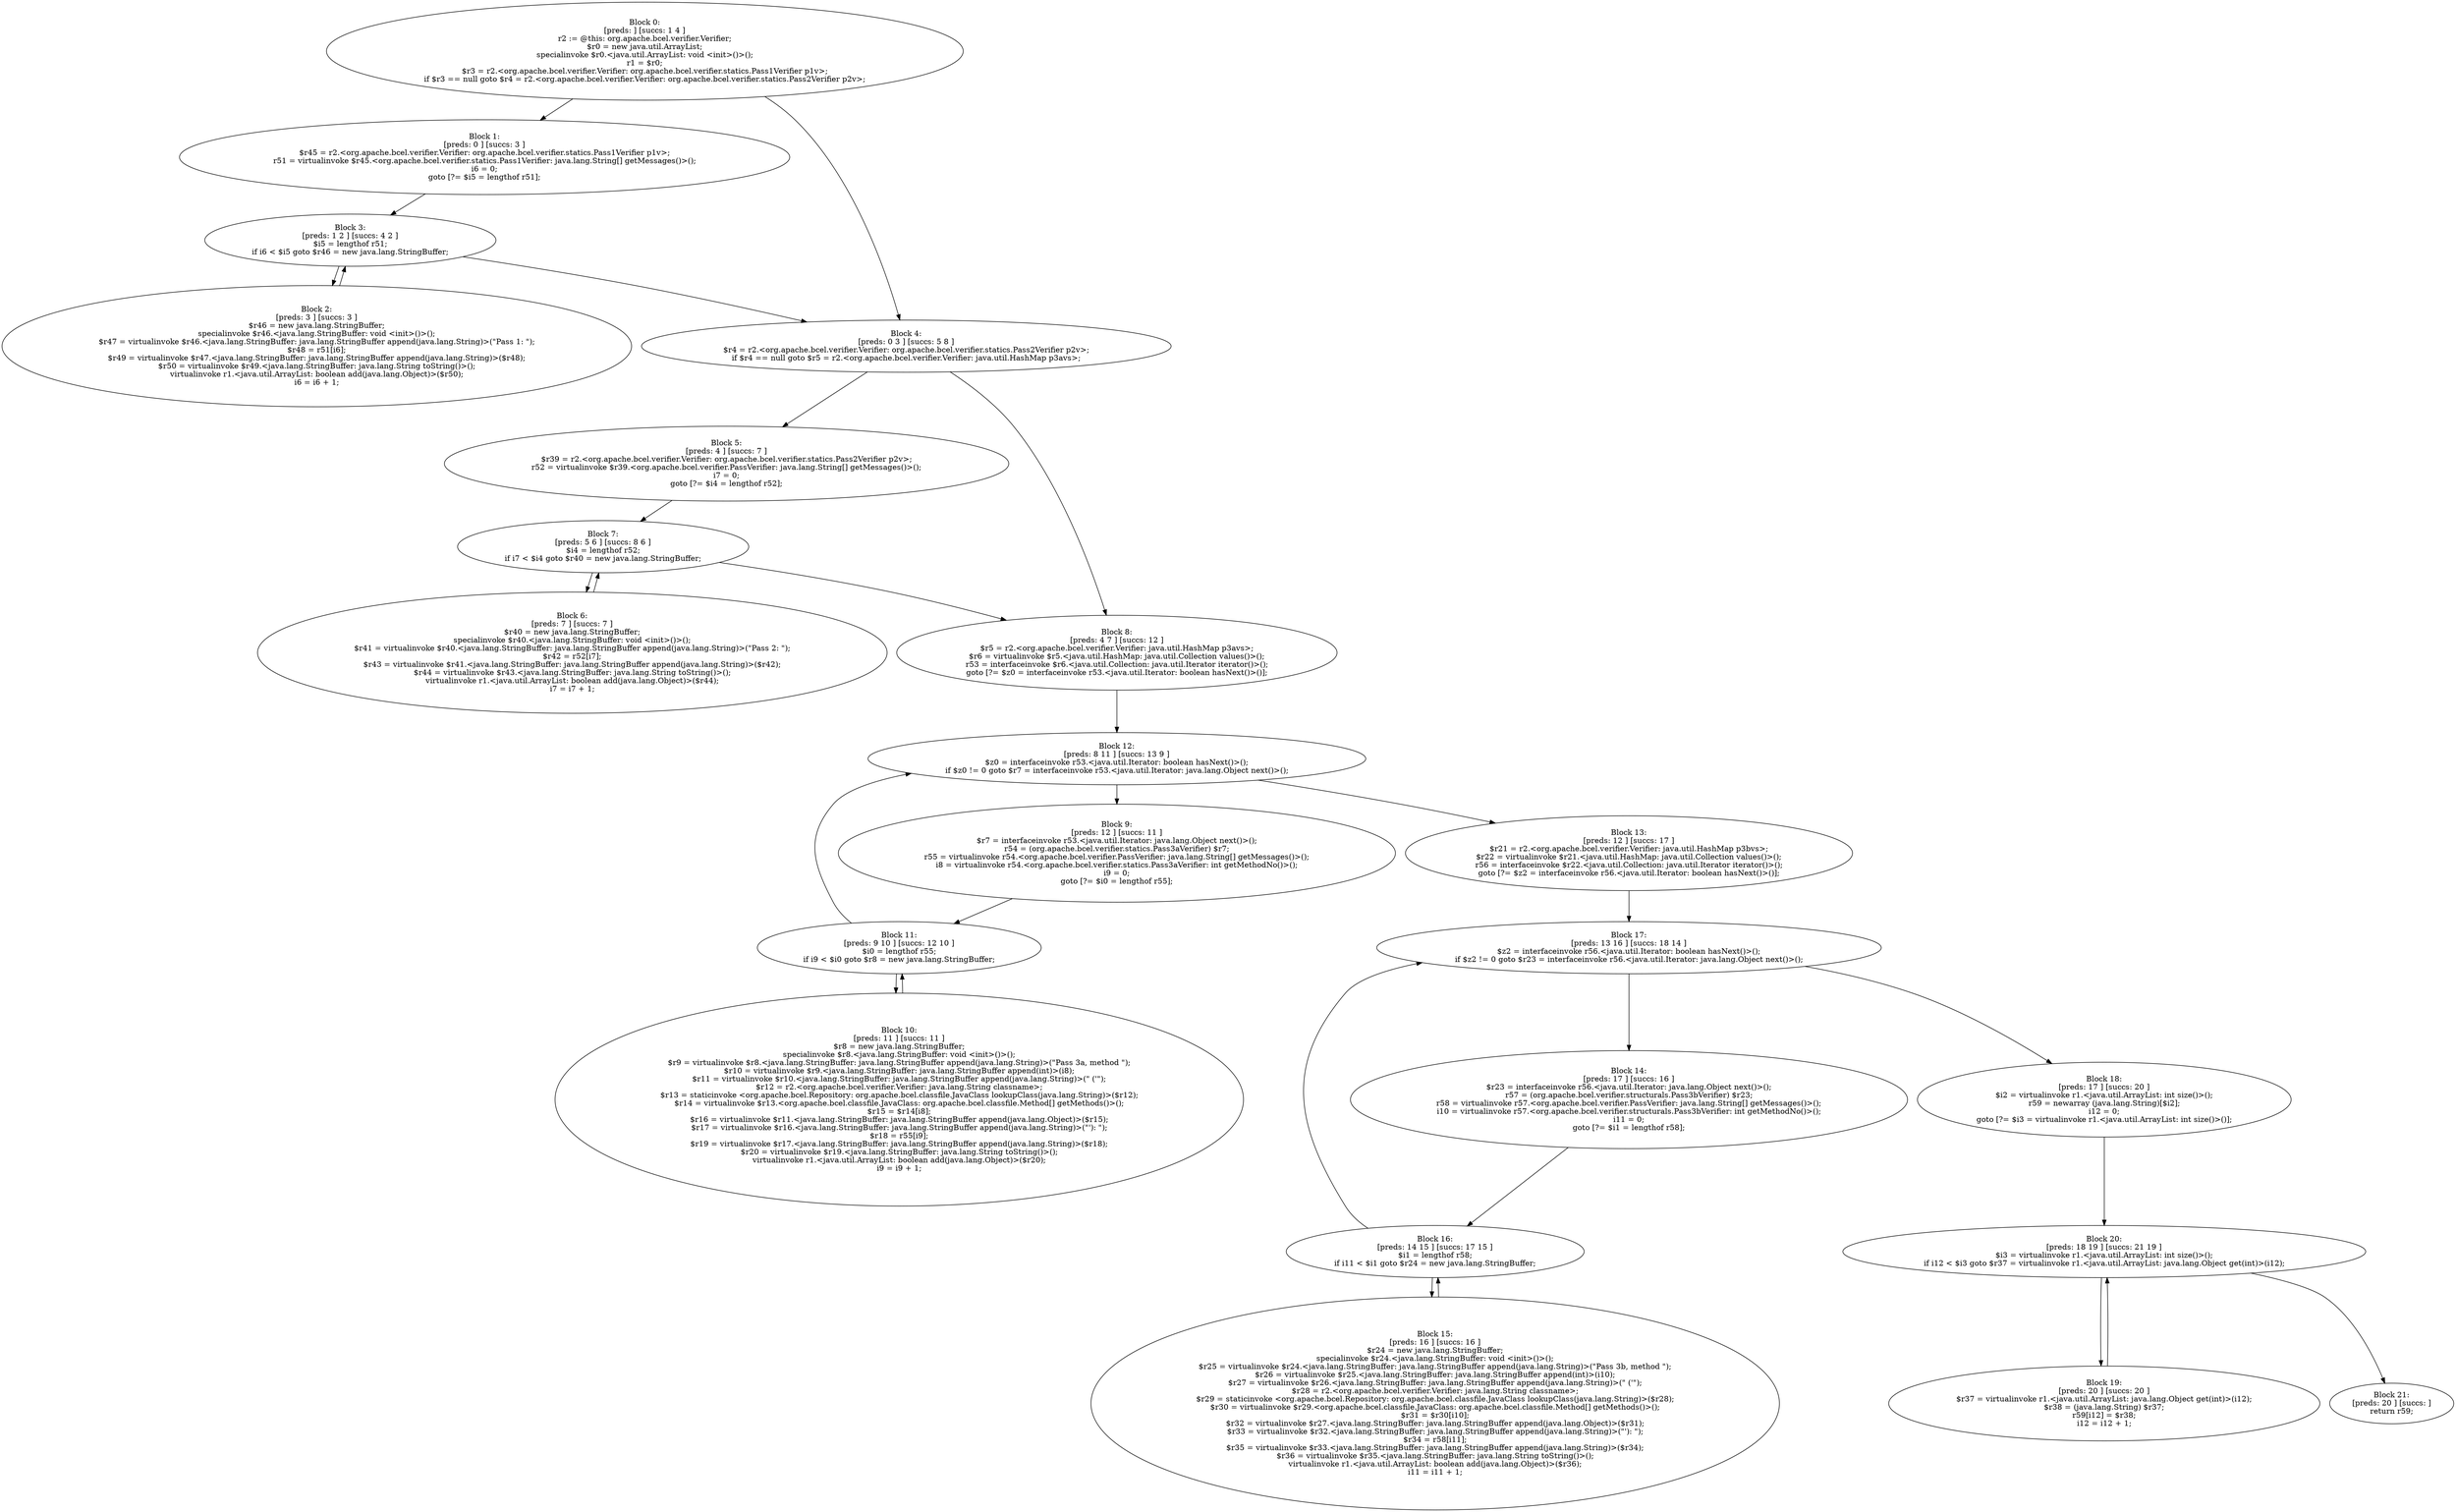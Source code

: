 digraph "unitGraph" {
    "Block 0:
[preds: ] [succs: 1 4 ]
r2 := @this: org.apache.bcel.verifier.Verifier;
$r0 = new java.util.ArrayList;
specialinvoke $r0.<java.util.ArrayList: void <init>()>();
r1 = $r0;
$r3 = r2.<org.apache.bcel.verifier.Verifier: org.apache.bcel.verifier.statics.Pass1Verifier p1v>;
if $r3 == null goto $r4 = r2.<org.apache.bcel.verifier.Verifier: org.apache.bcel.verifier.statics.Pass2Verifier p2v>;
"
    "Block 1:
[preds: 0 ] [succs: 3 ]
$r45 = r2.<org.apache.bcel.verifier.Verifier: org.apache.bcel.verifier.statics.Pass1Verifier p1v>;
r51 = virtualinvoke $r45.<org.apache.bcel.verifier.statics.Pass1Verifier: java.lang.String[] getMessages()>();
i6 = 0;
goto [?= $i5 = lengthof r51];
"
    "Block 2:
[preds: 3 ] [succs: 3 ]
$r46 = new java.lang.StringBuffer;
specialinvoke $r46.<java.lang.StringBuffer: void <init>()>();
$r47 = virtualinvoke $r46.<java.lang.StringBuffer: java.lang.StringBuffer append(java.lang.String)>(\"Pass 1: \");
$r48 = r51[i6];
$r49 = virtualinvoke $r47.<java.lang.StringBuffer: java.lang.StringBuffer append(java.lang.String)>($r48);
$r50 = virtualinvoke $r49.<java.lang.StringBuffer: java.lang.String toString()>();
virtualinvoke r1.<java.util.ArrayList: boolean add(java.lang.Object)>($r50);
i6 = i6 + 1;
"
    "Block 3:
[preds: 1 2 ] [succs: 4 2 ]
$i5 = lengthof r51;
if i6 < $i5 goto $r46 = new java.lang.StringBuffer;
"
    "Block 4:
[preds: 0 3 ] [succs: 5 8 ]
$r4 = r2.<org.apache.bcel.verifier.Verifier: org.apache.bcel.verifier.statics.Pass2Verifier p2v>;
if $r4 == null goto $r5 = r2.<org.apache.bcel.verifier.Verifier: java.util.HashMap p3avs>;
"
    "Block 5:
[preds: 4 ] [succs: 7 ]
$r39 = r2.<org.apache.bcel.verifier.Verifier: org.apache.bcel.verifier.statics.Pass2Verifier p2v>;
r52 = virtualinvoke $r39.<org.apache.bcel.verifier.PassVerifier: java.lang.String[] getMessages()>();
i7 = 0;
goto [?= $i4 = lengthof r52];
"
    "Block 6:
[preds: 7 ] [succs: 7 ]
$r40 = new java.lang.StringBuffer;
specialinvoke $r40.<java.lang.StringBuffer: void <init>()>();
$r41 = virtualinvoke $r40.<java.lang.StringBuffer: java.lang.StringBuffer append(java.lang.String)>(\"Pass 2: \");
$r42 = r52[i7];
$r43 = virtualinvoke $r41.<java.lang.StringBuffer: java.lang.StringBuffer append(java.lang.String)>($r42);
$r44 = virtualinvoke $r43.<java.lang.StringBuffer: java.lang.String toString()>();
virtualinvoke r1.<java.util.ArrayList: boolean add(java.lang.Object)>($r44);
i7 = i7 + 1;
"
    "Block 7:
[preds: 5 6 ] [succs: 8 6 ]
$i4 = lengthof r52;
if i7 < $i4 goto $r40 = new java.lang.StringBuffer;
"
    "Block 8:
[preds: 4 7 ] [succs: 12 ]
$r5 = r2.<org.apache.bcel.verifier.Verifier: java.util.HashMap p3avs>;
$r6 = virtualinvoke $r5.<java.util.HashMap: java.util.Collection values()>();
r53 = interfaceinvoke $r6.<java.util.Collection: java.util.Iterator iterator()>();
goto [?= $z0 = interfaceinvoke r53.<java.util.Iterator: boolean hasNext()>()];
"
    "Block 9:
[preds: 12 ] [succs: 11 ]
$r7 = interfaceinvoke r53.<java.util.Iterator: java.lang.Object next()>();
r54 = (org.apache.bcel.verifier.statics.Pass3aVerifier) $r7;
r55 = virtualinvoke r54.<org.apache.bcel.verifier.PassVerifier: java.lang.String[] getMessages()>();
i8 = virtualinvoke r54.<org.apache.bcel.verifier.statics.Pass3aVerifier: int getMethodNo()>();
i9 = 0;
goto [?= $i0 = lengthof r55];
"
    "Block 10:
[preds: 11 ] [succs: 11 ]
$r8 = new java.lang.StringBuffer;
specialinvoke $r8.<java.lang.StringBuffer: void <init>()>();
$r9 = virtualinvoke $r8.<java.lang.StringBuffer: java.lang.StringBuffer append(java.lang.String)>(\"Pass 3a, method \");
$r10 = virtualinvoke $r9.<java.lang.StringBuffer: java.lang.StringBuffer append(int)>(i8);
$r11 = virtualinvoke $r10.<java.lang.StringBuffer: java.lang.StringBuffer append(java.lang.String)>(\" (\'\");
$r12 = r2.<org.apache.bcel.verifier.Verifier: java.lang.String classname>;
$r13 = staticinvoke <org.apache.bcel.Repository: org.apache.bcel.classfile.JavaClass lookupClass(java.lang.String)>($r12);
$r14 = virtualinvoke $r13.<org.apache.bcel.classfile.JavaClass: org.apache.bcel.classfile.Method[] getMethods()>();
$r15 = $r14[i8];
$r16 = virtualinvoke $r11.<java.lang.StringBuffer: java.lang.StringBuffer append(java.lang.Object)>($r15);
$r17 = virtualinvoke $r16.<java.lang.StringBuffer: java.lang.StringBuffer append(java.lang.String)>(\"\'): \");
$r18 = r55[i9];
$r19 = virtualinvoke $r17.<java.lang.StringBuffer: java.lang.StringBuffer append(java.lang.String)>($r18);
$r20 = virtualinvoke $r19.<java.lang.StringBuffer: java.lang.String toString()>();
virtualinvoke r1.<java.util.ArrayList: boolean add(java.lang.Object)>($r20);
i9 = i9 + 1;
"
    "Block 11:
[preds: 9 10 ] [succs: 12 10 ]
$i0 = lengthof r55;
if i9 < $i0 goto $r8 = new java.lang.StringBuffer;
"
    "Block 12:
[preds: 8 11 ] [succs: 13 9 ]
$z0 = interfaceinvoke r53.<java.util.Iterator: boolean hasNext()>();
if $z0 != 0 goto $r7 = interfaceinvoke r53.<java.util.Iterator: java.lang.Object next()>();
"
    "Block 13:
[preds: 12 ] [succs: 17 ]
$r21 = r2.<org.apache.bcel.verifier.Verifier: java.util.HashMap p3bvs>;
$r22 = virtualinvoke $r21.<java.util.HashMap: java.util.Collection values()>();
r56 = interfaceinvoke $r22.<java.util.Collection: java.util.Iterator iterator()>();
goto [?= $z2 = interfaceinvoke r56.<java.util.Iterator: boolean hasNext()>()];
"
    "Block 14:
[preds: 17 ] [succs: 16 ]
$r23 = interfaceinvoke r56.<java.util.Iterator: java.lang.Object next()>();
r57 = (org.apache.bcel.verifier.structurals.Pass3bVerifier) $r23;
r58 = virtualinvoke r57.<org.apache.bcel.verifier.PassVerifier: java.lang.String[] getMessages()>();
i10 = virtualinvoke r57.<org.apache.bcel.verifier.structurals.Pass3bVerifier: int getMethodNo()>();
i11 = 0;
goto [?= $i1 = lengthof r58];
"
    "Block 15:
[preds: 16 ] [succs: 16 ]
$r24 = new java.lang.StringBuffer;
specialinvoke $r24.<java.lang.StringBuffer: void <init>()>();
$r25 = virtualinvoke $r24.<java.lang.StringBuffer: java.lang.StringBuffer append(java.lang.String)>(\"Pass 3b, method \");
$r26 = virtualinvoke $r25.<java.lang.StringBuffer: java.lang.StringBuffer append(int)>(i10);
$r27 = virtualinvoke $r26.<java.lang.StringBuffer: java.lang.StringBuffer append(java.lang.String)>(\" (\'\");
$r28 = r2.<org.apache.bcel.verifier.Verifier: java.lang.String classname>;
$r29 = staticinvoke <org.apache.bcel.Repository: org.apache.bcel.classfile.JavaClass lookupClass(java.lang.String)>($r28);
$r30 = virtualinvoke $r29.<org.apache.bcel.classfile.JavaClass: org.apache.bcel.classfile.Method[] getMethods()>();
$r31 = $r30[i10];
$r32 = virtualinvoke $r27.<java.lang.StringBuffer: java.lang.StringBuffer append(java.lang.Object)>($r31);
$r33 = virtualinvoke $r32.<java.lang.StringBuffer: java.lang.StringBuffer append(java.lang.String)>(\"\'): \");
$r34 = r58[i11];
$r35 = virtualinvoke $r33.<java.lang.StringBuffer: java.lang.StringBuffer append(java.lang.String)>($r34);
$r36 = virtualinvoke $r35.<java.lang.StringBuffer: java.lang.String toString()>();
virtualinvoke r1.<java.util.ArrayList: boolean add(java.lang.Object)>($r36);
i11 = i11 + 1;
"
    "Block 16:
[preds: 14 15 ] [succs: 17 15 ]
$i1 = lengthof r58;
if i11 < $i1 goto $r24 = new java.lang.StringBuffer;
"
    "Block 17:
[preds: 13 16 ] [succs: 18 14 ]
$z2 = interfaceinvoke r56.<java.util.Iterator: boolean hasNext()>();
if $z2 != 0 goto $r23 = interfaceinvoke r56.<java.util.Iterator: java.lang.Object next()>();
"
    "Block 18:
[preds: 17 ] [succs: 20 ]
$i2 = virtualinvoke r1.<java.util.ArrayList: int size()>();
r59 = newarray (java.lang.String)[$i2];
i12 = 0;
goto [?= $i3 = virtualinvoke r1.<java.util.ArrayList: int size()>()];
"
    "Block 19:
[preds: 20 ] [succs: 20 ]
$r37 = virtualinvoke r1.<java.util.ArrayList: java.lang.Object get(int)>(i12);
$r38 = (java.lang.String) $r37;
r59[i12] = $r38;
i12 = i12 + 1;
"
    "Block 20:
[preds: 18 19 ] [succs: 21 19 ]
$i3 = virtualinvoke r1.<java.util.ArrayList: int size()>();
if i12 < $i3 goto $r37 = virtualinvoke r1.<java.util.ArrayList: java.lang.Object get(int)>(i12);
"
    "Block 21:
[preds: 20 ] [succs: ]
return r59;
"
    "Block 0:
[preds: ] [succs: 1 4 ]
r2 := @this: org.apache.bcel.verifier.Verifier;
$r0 = new java.util.ArrayList;
specialinvoke $r0.<java.util.ArrayList: void <init>()>();
r1 = $r0;
$r3 = r2.<org.apache.bcel.verifier.Verifier: org.apache.bcel.verifier.statics.Pass1Verifier p1v>;
if $r3 == null goto $r4 = r2.<org.apache.bcel.verifier.Verifier: org.apache.bcel.verifier.statics.Pass2Verifier p2v>;
"->"Block 1:
[preds: 0 ] [succs: 3 ]
$r45 = r2.<org.apache.bcel.verifier.Verifier: org.apache.bcel.verifier.statics.Pass1Verifier p1v>;
r51 = virtualinvoke $r45.<org.apache.bcel.verifier.statics.Pass1Verifier: java.lang.String[] getMessages()>();
i6 = 0;
goto [?= $i5 = lengthof r51];
";
    "Block 0:
[preds: ] [succs: 1 4 ]
r2 := @this: org.apache.bcel.verifier.Verifier;
$r0 = new java.util.ArrayList;
specialinvoke $r0.<java.util.ArrayList: void <init>()>();
r1 = $r0;
$r3 = r2.<org.apache.bcel.verifier.Verifier: org.apache.bcel.verifier.statics.Pass1Verifier p1v>;
if $r3 == null goto $r4 = r2.<org.apache.bcel.verifier.Verifier: org.apache.bcel.verifier.statics.Pass2Verifier p2v>;
"->"Block 4:
[preds: 0 3 ] [succs: 5 8 ]
$r4 = r2.<org.apache.bcel.verifier.Verifier: org.apache.bcel.verifier.statics.Pass2Verifier p2v>;
if $r4 == null goto $r5 = r2.<org.apache.bcel.verifier.Verifier: java.util.HashMap p3avs>;
";
    "Block 1:
[preds: 0 ] [succs: 3 ]
$r45 = r2.<org.apache.bcel.verifier.Verifier: org.apache.bcel.verifier.statics.Pass1Verifier p1v>;
r51 = virtualinvoke $r45.<org.apache.bcel.verifier.statics.Pass1Verifier: java.lang.String[] getMessages()>();
i6 = 0;
goto [?= $i5 = lengthof r51];
"->"Block 3:
[preds: 1 2 ] [succs: 4 2 ]
$i5 = lengthof r51;
if i6 < $i5 goto $r46 = new java.lang.StringBuffer;
";
    "Block 2:
[preds: 3 ] [succs: 3 ]
$r46 = new java.lang.StringBuffer;
specialinvoke $r46.<java.lang.StringBuffer: void <init>()>();
$r47 = virtualinvoke $r46.<java.lang.StringBuffer: java.lang.StringBuffer append(java.lang.String)>(\"Pass 1: \");
$r48 = r51[i6];
$r49 = virtualinvoke $r47.<java.lang.StringBuffer: java.lang.StringBuffer append(java.lang.String)>($r48);
$r50 = virtualinvoke $r49.<java.lang.StringBuffer: java.lang.String toString()>();
virtualinvoke r1.<java.util.ArrayList: boolean add(java.lang.Object)>($r50);
i6 = i6 + 1;
"->"Block 3:
[preds: 1 2 ] [succs: 4 2 ]
$i5 = lengthof r51;
if i6 < $i5 goto $r46 = new java.lang.StringBuffer;
";
    "Block 3:
[preds: 1 2 ] [succs: 4 2 ]
$i5 = lengthof r51;
if i6 < $i5 goto $r46 = new java.lang.StringBuffer;
"->"Block 4:
[preds: 0 3 ] [succs: 5 8 ]
$r4 = r2.<org.apache.bcel.verifier.Verifier: org.apache.bcel.verifier.statics.Pass2Verifier p2v>;
if $r4 == null goto $r5 = r2.<org.apache.bcel.verifier.Verifier: java.util.HashMap p3avs>;
";
    "Block 3:
[preds: 1 2 ] [succs: 4 2 ]
$i5 = lengthof r51;
if i6 < $i5 goto $r46 = new java.lang.StringBuffer;
"->"Block 2:
[preds: 3 ] [succs: 3 ]
$r46 = new java.lang.StringBuffer;
specialinvoke $r46.<java.lang.StringBuffer: void <init>()>();
$r47 = virtualinvoke $r46.<java.lang.StringBuffer: java.lang.StringBuffer append(java.lang.String)>(\"Pass 1: \");
$r48 = r51[i6];
$r49 = virtualinvoke $r47.<java.lang.StringBuffer: java.lang.StringBuffer append(java.lang.String)>($r48);
$r50 = virtualinvoke $r49.<java.lang.StringBuffer: java.lang.String toString()>();
virtualinvoke r1.<java.util.ArrayList: boolean add(java.lang.Object)>($r50);
i6 = i6 + 1;
";
    "Block 4:
[preds: 0 3 ] [succs: 5 8 ]
$r4 = r2.<org.apache.bcel.verifier.Verifier: org.apache.bcel.verifier.statics.Pass2Verifier p2v>;
if $r4 == null goto $r5 = r2.<org.apache.bcel.verifier.Verifier: java.util.HashMap p3avs>;
"->"Block 5:
[preds: 4 ] [succs: 7 ]
$r39 = r2.<org.apache.bcel.verifier.Verifier: org.apache.bcel.verifier.statics.Pass2Verifier p2v>;
r52 = virtualinvoke $r39.<org.apache.bcel.verifier.PassVerifier: java.lang.String[] getMessages()>();
i7 = 0;
goto [?= $i4 = lengthof r52];
";
    "Block 4:
[preds: 0 3 ] [succs: 5 8 ]
$r4 = r2.<org.apache.bcel.verifier.Verifier: org.apache.bcel.verifier.statics.Pass2Verifier p2v>;
if $r4 == null goto $r5 = r2.<org.apache.bcel.verifier.Verifier: java.util.HashMap p3avs>;
"->"Block 8:
[preds: 4 7 ] [succs: 12 ]
$r5 = r2.<org.apache.bcel.verifier.Verifier: java.util.HashMap p3avs>;
$r6 = virtualinvoke $r5.<java.util.HashMap: java.util.Collection values()>();
r53 = interfaceinvoke $r6.<java.util.Collection: java.util.Iterator iterator()>();
goto [?= $z0 = interfaceinvoke r53.<java.util.Iterator: boolean hasNext()>()];
";
    "Block 5:
[preds: 4 ] [succs: 7 ]
$r39 = r2.<org.apache.bcel.verifier.Verifier: org.apache.bcel.verifier.statics.Pass2Verifier p2v>;
r52 = virtualinvoke $r39.<org.apache.bcel.verifier.PassVerifier: java.lang.String[] getMessages()>();
i7 = 0;
goto [?= $i4 = lengthof r52];
"->"Block 7:
[preds: 5 6 ] [succs: 8 6 ]
$i4 = lengthof r52;
if i7 < $i4 goto $r40 = new java.lang.StringBuffer;
";
    "Block 6:
[preds: 7 ] [succs: 7 ]
$r40 = new java.lang.StringBuffer;
specialinvoke $r40.<java.lang.StringBuffer: void <init>()>();
$r41 = virtualinvoke $r40.<java.lang.StringBuffer: java.lang.StringBuffer append(java.lang.String)>(\"Pass 2: \");
$r42 = r52[i7];
$r43 = virtualinvoke $r41.<java.lang.StringBuffer: java.lang.StringBuffer append(java.lang.String)>($r42);
$r44 = virtualinvoke $r43.<java.lang.StringBuffer: java.lang.String toString()>();
virtualinvoke r1.<java.util.ArrayList: boolean add(java.lang.Object)>($r44);
i7 = i7 + 1;
"->"Block 7:
[preds: 5 6 ] [succs: 8 6 ]
$i4 = lengthof r52;
if i7 < $i4 goto $r40 = new java.lang.StringBuffer;
";
    "Block 7:
[preds: 5 6 ] [succs: 8 6 ]
$i4 = lengthof r52;
if i7 < $i4 goto $r40 = new java.lang.StringBuffer;
"->"Block 8:
[preds: 4 7 ] [succs: 12 ]
$r5 = r2.<org.apache.bcel.verifier.Verifier: java.util.HashMap p3avs>;
$r6 = virtualinvoke $r5.<java.util.HashMap: java.util.Collection values()>();
r53 = interfaceinvoke $r6.<java.util.Collection: java.util.Iterator iterator()>();
goto [?= $z0 = interfaceinvoke r53.<java.util.Iterator: boolean hasNext()>()];
";
    "Block 7:
[preds: 5 6 ] [succs: 8 6 ]
$i4 = lengthof r52;
if i7 < $i4 goto $r40 = new java.lang.StringBuffer;
"->"Block 6:
[preds: 7 ] [succs: 7 ]
$r40 = new java.lang.StringBuffer;
specialinvoke $r40.<java.lang.StringBuffer: void <init>()>();
$r41 = virtualinvoke $r40.<java.lang.StringBuffer: java.lang.StringBuffer append(java.lang.String)>(\"Pass 2: \");
$r42 = r52[i7];
$r43 = virtualinvoke $r41.<java.lang.StringBuffer: java.lang.StringBuffer append(java.lang.String)>($r42);
$r44 = virtualinvoke $r43.<java.lang.StringBuffer: java.lang.String toString()>();
virtualinvoke r1.<java.util.ArrayList: boolean add(java.lang.Object)>($r44);
i7 = i7 + 1;
";
    "Block 8:
[preds: 4 7 ] [succs: 12 ]
$r5 = r2.<org.apache.bcel.verifier.Verifier: java.util.HashMap p3avs>;
$r6 = virtualinvoke $r5.<java.util.HashMap: java.util.Collection values()>();
r53 = interfaceinvoke $r6.<java.util.Collection: java.util.Iterator iterator()>();
goto [?= $z0 = interfaceinvoke r53.<java.util.Iterator: boolean hasNext()>()];
"->"Block 12:
[preds: 8 11 ] [succs: 13 9 ]
$z0 = interfaceinvoke r53.<java.util.Iterator: boolean hasNext()>();
if $z0 != 0 goto $r7 = interfaceinvoke r53.<java.util.Iterator: java.lang.Object next()>();
";
    "Block 9:
[preds: 12 ] [succs: 11 ]
$r7 = interfaceinvoke r53.<java.util.Iterator: java.lang.Object next()>();
r54 = (org.apache.bcel.verifier.statics.Pass3aVerifier) $r7;
r55 = virtualinvoke r54.<org.apache.bcel.verifier.PassVerifier: java.lang.String[] getMessages()>();
i8 = virtualinvoke r54.<org.apache.bcel.verifier.statics.Pass3aVerifier: int getMethodNo()>();
i9 = 0;
goto [?= $i0 = lengthof r55];
"->"Block 11:
[preds: 9 10 ] [succs: 12 10 ]
$i0 = lengthof r55;
if i9 < $i0 goto $r8 = new java.lang.StringBuffer;
";
    "Block 10:
[preds: 11 ] [succs: 11 ]
$r8 = new java.lang.StringBuffer;
specialinvoke $r8.<java.lang.StringBuffer: void <init>()>();
$r9 = virtualinvoke $r8.<java.lang.StringBuffer: java.lang.StringBuffer append(java.lang.String)>(\"Pass 3a, method \");
$r10 = virtualinvoke $r9.<java.lang.StringBuffer: java.lang.StringBuffer append(int)>(i8);
$r11 = virtualinvoke $r10.<java.lang.StringBuffer: java.lang.StringBuffer append(java.lang.String)>(\" (\'\");
$r12 = r2.<org.apache.bcel.verifier.Verifier: java.lang.String classname>;
$r13 = staticinvoke <org.apache.bcel.Repository: org.apache.bcel.classfile.JavaClass lookupClass(java.lang.String)>($r12);
$r14 = virtualinvoke $r13.<org.apache.bcel.classfile.JavaClass: org.apache.bcel.classfile.Method[] getMethods()>();
$r15 = $r14[i8];
$r16 = virtualinvoke $r11.<java.lang.StringBuffer: java.lang.StringBuffer append(java.lang.Object)>($r15);
$r17 = virtualinvoke $r16.<java.lang.StringBuffer: java.lang.StringBuffer append(java.lang.String)>(\"\'): \");
$r18 = r55[i9];
$r19 = virtualinvoke $r17.<java.lang.StringBuffer: java.lang.StringBuffer append(java.lang.String)>($r18);
$r20 = virtualinvoke $r19.<java.lang.StringBuffer: java.lang.String toString()>();
virtualinvoke r1.<java.util.ArrayList: boolean add(java.lang.Object)>($r20);
i9 = i9 + 1;
"->"Block 11:
[preds: 9 10 ] [succs: 12 10 ]
$i0 = lengthof r55;
if i9 < $i0 goto $r8 = new java.lang.StringBuffer;
";
    "Block 11:
[preds: 9 10 ] [succs: 12 10 ]
$i0 = lengthof r55;
if i9 < $i0 goto $r8 = new java.lang.StringBuffer;
"->"Block 12:
[preds: 8 11 ] [succs: 13 9 ]
$z0 = interfaceinvoke r53.<java.util.Iterator: boolean hasNext()>();
if $z0 != 0 goto $r7 = interfaceinvoke r53.<java.util.Iterator: java.lang.Object next()>();
";
    "Block 11:
[preds: 9 10 ] [succs: 12 10 ]
$i0 = lengthof r55;
if i9 < $i0 goto $r8 = new java.lang.StringBuffer;
"->"Block 10:
[preds: 11 ] [succs: 11 ]
$r8 = new java.lang.StringBuffer;
specialinvoke $r8.<java.lang.StringBuffer: void <init>()>();
$r9 = virtualinvoke $r8.<java.lang.StringBuffer: java.lang.StringBuffer append(java.lang.String)>(\"Pass 3a, method \");
$r10 = virtualinvoke $r9.<java.lang.StringBuffer: java.lang.StringBuffer append(int)>(i8);
$r11 = virtualinvoke $r10.<java.lang.StringBuffer: java.lang.StringBuffer append(java.lang.String)>(\" (\'\");
$r12 = r2.<org.apache.bcel.verifier.Verifier: java.lang.String classname>;
$r13 = staticinvoke <org.apache.bcel.Repository: org.apache.bcel.classfile.JavaClass lookupClass(java.lang.String)>($r12);
$r14 = virtualinvoke $r13.<org.apache.bcel.classfile.JavaClass: org.apache.bcel.classfile.Method[] getMethods()>();
$r15 = $r14[i8];
$r16 = virtualinvoke $r11.<java.lang.StringBuffer: java.lang.StringBuffer append(java.lang.Object)>($r15);
$r17 = virtualinvoke $r16.<java.lang.StringBuffer: java.lang.StringBuffer append(java.lang.String)>(\"\'): \");
$r18 = r55[i9];
$r19 = virtualinvoke $r17.<java.lang.StringBuffer: java.lang.StringBuffer append(java.lang.String)>($r18);
$r20 = virtualinvoke $r19.<java.lang.StringBuffer: java.lang.String toString()>();
virtualinvoke r1.<java.util.ArrayList: boolean add(java.lang.Object)>($r20);
i9 = i9 + 1;
";
    "Block 12:
[preds: 8 11 ] [succs: 13 9 ]
$z0 = interfaceinvoke r53.<java.util.Iterator: boolean hasNext()>();
if $z0 != 0 goto $r7 = interfaceinvoke r53.<java.util.Iterator: java.lang.Object next()>();
"->"Block 13:
[preds: 12 ] [succs: 17 ]
$r21 = r2.<org.apache.bcel.verifier.Verifier: java.util.HashMap p3bvs>;
$r22 = virtualinvoke $r21.<java.util.HashMap: java.util.Collection values()>();
r56 = interfaceinvoke $r22.<java.util.Collection: java.util.Iterator iterator()>();
goto [?= $z2 = interfaceinvoke r56.<java.util.Iterator: boolean hasNext()>()];
";
    "Block 12:
[preds: 8 11 ] [succs: 13 9 ]
$z0 = interfaceinvoke r53.<java.util.Iterator: boolean hasNext()>();
if $z0 != 0 goto $r7 = interfaceinvoke r53.<java.util.Iterator: java.lang.Object next()>();
"->"Block 9:
[preds: 12 ] [succs: 11 ]
$r7 = interfaceinvoke r53.<java.util.Iterator: java.lang.Object next()>();
r54 = (org.apache.bcel.verifier.statics.Pass3aVerifier) $r7;
r55 = virtualinvoke r54.<org.apache.bcel.verifier.PassVerifier: java.lang.String[] getMessages()>();
i8 = virtualinvoke r54.<org.apache.bcel.verifier.statics.Pass3aVerifier: int getMethodNo()>();
i9 = 0;
goto [?= $i0 = lengthof r55];
";
    "Block 13:
[preds: 12 ] [succs: 17 ]
$r21 = r2.<org.apache.bcel.verifier.Verifier: java.util.HashMap p3bvs>;
$r22 = virtualinvoke $r21.<java.util.HashMap: java.util.Collection values()>();
r56 = interfaceinvoke $r22.<java.util.Collection: java.util.Iterator iterator()>();
goto [?= $z2 = interfaceinvoke r56.<java.util.Iterator: boolean hasNext()>()];
"->"Block 17:
[preds: 13 16 ] [succs: 18 14 ]
$z2 = interfaceinvoke r56.<java.util.Iterator: boolean hasNext()>();
if $z2 != 0 goto $r23 = interfaceinvoke r56.<java.util.Iterator: java.lang.Object next()>();
";
    "Block 14:
[preds: 17 ] [succs: 16 ]
$r23 = interfaceinvoke r56.<java.util.Iterator: java.lang.Object next()>();
r57 = (org.apache.bcel.verifier.structurals.Pass3bVerifier) $r23;
r58 = virtualinvoke r57.<org.apache.bcel.verifier.PassVerifier: java.lang.String[] getMessages()>();
i10 = virtualinvoke r57.<org.apache.bcel.verifier.structurals.Pass3bVerifier: int getMethodNo()>();
i11 = 0;
goto [?= $i1 = lengthof r58];
"->"Block 16:
[preds: 14 15 ] [succs: 17 15 ]
$i1 = lengthof r58;
if i11 < $i1 goto $r24 = new java.lang.StringBuffer;
";
    "Block 15:
[preds: 16 ] [succs: 16 ]
$r24 = new java.lang.StringBuffer;
specialinvoke $r24.<java.lang.StringBuffer: void <init>()>();
$r25 = virtualinvoke $r24.<java.lang.StringBuffer: java.lang.StringBuffer append(java.lang.String)>(\"Pass 3b, method \");
$r26 = virtualinvoke $r25.<java.lang.StringBuffer: java.lang.StringBuffer append(int)>(i10);
$r27 = virtualinvoke $r26.<java.lang.StringBuffer: java.lang.StringBuffer append(java.lang.String)>(\" (\'\");
$r28 = r2.<org.apache.bcel.verifier.Verifier: java.lang.String classname>;
$r29 = staticinvoke <org.apache.bcel.Repository: org.apache.bcel.classfile.JavaClass lookupClass(java.lang.String)>($r28);
$r30 = virtualinvoke $r29.<org.apache.bcel.classfile.JavaClass: org.apache.bcel.classfile.Method[] getMethods()>();
$r31 = $r30[i10];
$r32 = virtualinvoke $r27.<java.lang.StringBuffer: java.lang.StringBuffer append(java.lang.Object)>($r31);
$r33 = virtualinvoke $r32.<java.lang.StringBuffer: java.lang.StringBuffer append(java.lang.String)>(\"\'): \");
$r34 = r58[i11];
$r35 = virtualinvoke $r33.<java.lang.StringBuffer: java.lang.StringBuffer append(java.lang.String)>($r34);
$r36 = virtualinvoke $r35.<java.lang.StringBuffer: java.lang.String toString()>();
virtualinvoke r1.<java.util.ArrayList: boolean add(java.lang.Object)>($r36);
i11 = i11 + 1;
"->"Block 16:
[preds: 14 15 ] [succs: 17 15 ]
$i1 = lengthof r58;
if i11 < $i1 goto $r24 = new java.lang.StringBuffer;
";
    "Block 16:
[preds: 14 15 ] [succs: 17 15 ]
$i1 = lengthof r58;
if i11 < $i1 goto $r24 = new java.lang.StringBuffer;
"->"Block 17:
[preds: 13 16 ] [succs: 18 14 ]
$z2 = interfaceinvoke r56.<java.util.Iterator: boolean hasNext()>();
if $z2 != 0 goto $r23 = interfaceinvoke r56.<java.util.Iterator: java.lang.Object next()>();
";
    "Block 16:
[preds: 14 15 ] [succs: 17 15 ]
$i1 = lengthof r58;
if i11 < $i1 goto $r24 = new java.lang.StringBuffer;
"->"Block 15:
[preds: 16 ] [succs: 16 ]
$r24 = new java.lang.StringBuffer;
specialinvoke $r24.<java.lang.StringBuffer: void <init>()>();
$r25 = virtualinvoke $r24.<java.lang.StringBuffer: java.lang.StringBuffer append(java.lang.String)>(\"Pass 3b, method \");
$r26 = virtualinvoke $r25.<java.lang.StringBuffer: java.lang.StringBuffer append(int)>(i10);
$r27 = virtualinvoke $r26.<java.lang.StringBuffer: java.lang.StringBuffer append(java.lang.String)>(\" (\'\");
$r28 = r2.<org.apache.bcel.verifier.Verifier: java.lang.String classname>;
$r29 = staticinvoke <org.apache.bcel.Repository: org.apache.bcel.classfile.JavaClass lookupClass(java.lang.String)>($r28);
$r30 = virtualinvoke $r29.<org.apache.bcel.classfile.JavaClass: org.apache.bcel.classfile.Method[] getMethods()>();
$r31 = $r30[i10];
$r32 = virtualinvoke $r27.<java.lang.StringBuffer: java.lang.StringBuffer append(java.lang.Object)>($r31);
$r33 = virtualinvoke $r32.<java.lang.StringBuffer: java.lang.StringBuffer append(java.lang.String)>(\"\'): \");
$r34 = r58[i11];
$r35 = virtualinvoke $r33.<java.lang.StringBuffer: java.lang.StringBuffer append(java.lang.String)>($r34);
$r36 = virtualinvoke $r35.<java.lang.StringBuffer: java.lang.String toString()>();
virtualinvoke r1.<java.util.ArrayList: boolean add(java.lang.Object)>($r36);
i11 = i11 + 1;
";
    "Block 17:
[preds: 13 16 ] [succs: 18 14 ]
$z2 = interfaceinvoke r56.<java.util.Iterator: boolean hasNext()>();
if $z2 != 0 goto $r23 = interfaceinvoke r56.<java.util.Iterator: java.lang.Object next()>();
"->"Block 18:
[preds: 17 ] [succs: 20 ]
$i2 = virtualinvoke r1.<java.util.ArrayList: int size()>();
r59 = newarray (java.lang.String)[$i2];
i12 = 0;
goto [?= $i3 = virtualinvoke r1.<java.util.ArrayList: int size()>()];
";
    "Block 17:
[preds: 13 16 ] [succs: 18 14 ]
$z2 = interfaceinvoke r56.<java.util.Iterator: boolean hasNext()>();
if $z2 != 0 goto $r23 = interfaceinvoke r56.<java.util.Iterator: java.lang.Object next()>();
"->"Block 14:
[preds: 17 ] [succs: 16 ]
$r23 = interfaceinvoke r56.<java.util.Iterator: java.lang.Object next()>();
r57 = (org.apache.bcel.verifier.structurals.Pass3bVerifier) $r23;
r58 = virtualinvoke r57.<org.apache.bcel.verifier.PassVerifier: java.lang.String[] getMessages()>();
i10 = virtualinvoke r57.<org.apache.bcel.verifier.structurals.Pass3bVerifier: int getMethodNo()>();
i11 = 0;
goto [?= $i1 = lengthof r58];
";
    "Block 18:
[preds: 17 ] [succs: 20 ]
$i2 = virtualinvoke r1.<java.util.ArrayList: int size()>();
r59 = newarray (java.lang.String)[$i2];
i12 = 0;
goto [?= $i3 = virtualinvoke r1.<java.util.ArrayList: int size()>()];
"->"Block 20:
[preds: 18 19 ] [succs: 21 19 ]
$i3 = virtualinvoke r1.<java.util.ArrayList: int size()>();
if i12 < $i3 goto $r37 = virtualinvoke r1.<java.util.ArrayList: java.lang.Object get(int)>(i12);
";
    "Block 19:
[preds: 20 ] [succs: 20 ]
$r37 = virtualinvoke r1.<java.util.ArrayList: java.lang.Object get(int)>(i12);
$r38 = (java.lang.String) $r37;
r59[i12] = $r38;
i12 = i12 + 1;
"->"Block 20:
[preds: 18 19 ] [succs: 21 19 ]
$i3 = virtualinvoke r1.<java.util.ArrayList: int size()>();
if i12 < $i3 goto $r37 = virtualinvoke r1.<java.util.ArrayList: java.lang.Object get(int)>(i12);
";
    "Block 20:
[preds: 18 19 ] [succs: 21 19 ]
$i3 = virtualinvoke r1.<java.util.ArrayList: int size()>();
if i12 < $i3 goto $r37 = virtualinvoke r1.<java.util.ArrayList: java.lang.Object get(int)>(i12);
"->"Block 21:
[preds: 20 ] [succs: ]
return r59;
";
    "Block 20:
[preds: 18 19 ] [succs: 21 19 ]
$i3 = virtualinvoke r1.<java.util.ArrayList: int size()>();
if i12 < $i3 goto $r37 = virtualinvoke r1.<java.util.ArrayList: java.lang.Object get(int)>(i12);
"->"Block 19:
[preds: 20 ] [succs: 20 ]
$r37 = virtualinvoke r1.<java.util.ArrayList: java.lang.Object get(int)>(i12);
$r38 = (java.lang.String) $r37;
r59[i12] = $r38;
i12 = i12 + 1;
";
}
